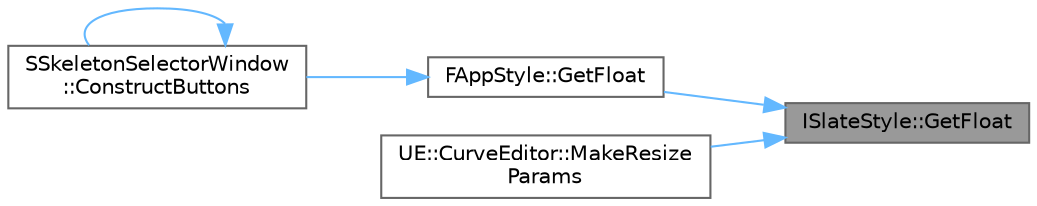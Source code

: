 digraph "ISlateStyle::GetFloat"
{
 // INTERACTIVE_SVG=YES
 // LATEX_PDF_SIZE
  bgcolor="transparent";
  edge [fontname=Helvetica,fontsize=10,labelfontname=Helvetica,labelfontsize=10];
  node [fontname=Helvetica,fontsize=10,shape=box,height=0.2,width=0.4];
  rankdir="RL";
  Node1 [id="Node000001",label="ISlateStyle::GetFloat",height=0.2,width=0.4,color="gray40", fillcolor="grey60", style="filled", fontcolor="black",tooltip=" "];
  Node1 -> Node2 [id="edge1_Node000001_Node000002",dir="back",color="steelblue1",style="solid",tooltip=" "];
  Node2 [id="Node000002",label="FAppStyle::GetFloat",height=0.2,width=0.4,color="grey40", fillcolor="white", style="filled",URL="$d3/d1e/classFAppStyle.html#ac45d520b06fc818e0c2528128c2b6f8a",tooltip=" "];
  Node2 -> Node3 [id="edge2_Node000002_Node000003",dir="back",color="steelblue1",style="solid",tooltip=" "];
  Node3 [id="Node000003",label="SSkeletonSelectorWindow\l::ConstructButtons",height=0.2,width=0.4,color="grey40", fillcolor="white", style="filled",URL="$de/d0f/classSSkeletonSelectorWindow.html#a0d2446fcd0233c210ea616ced2bcf8cd",tooltip=" "];
  Node3 -> Node3 [id="edge3_Node000003_Node000003",dir="back",color="steelblue1",style="solid",tooltip=" "];
  Node1 -> Node4 [id="edge4_Node000001_Node000004",dir="back",color="steelblue1",style="solid",tooltip=" "];
  Node4 [id="Node000004",label="UE::CurveEditor::MakeResize\lParams",height=0.2,width=0.4,color="grey40", fillcolor="white", style="filled",URL="$d0/d8c/namespaceUE_1_1CurveEditor.html#a48f43fb90a1de950ae964c69d707a476",tooltip="Looks up the CurveEditor.AllowClipping."];
}
